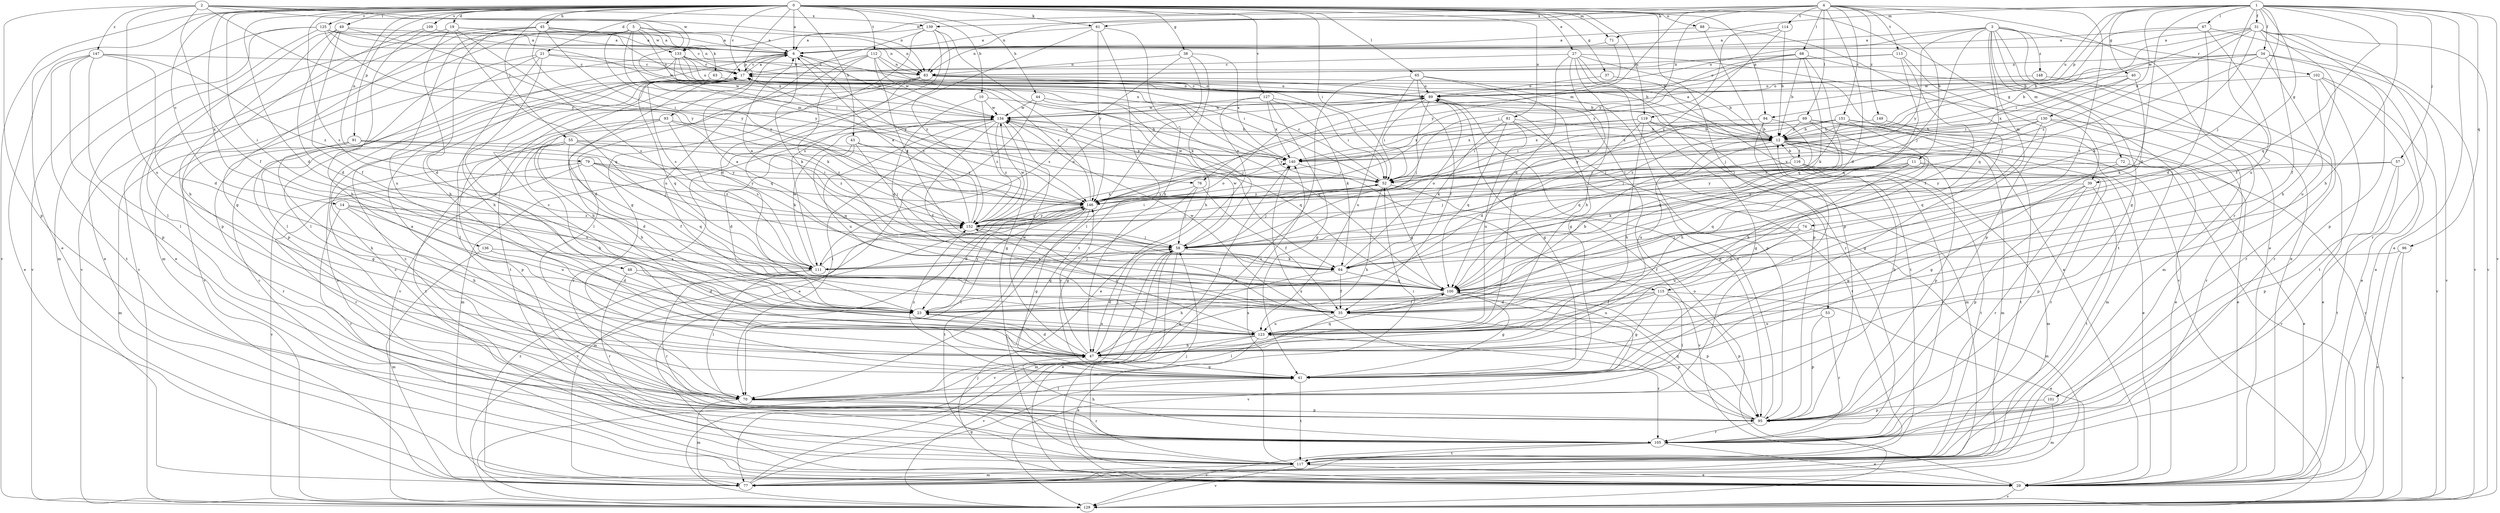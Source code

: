strict digraph  {
0;
1;
2;
3;
4;
5;
6;
10;
11;
12;
14;
17;
19;
21;
23;
27;
29;
31;
34;
35;
37;
38;
39;
40;
41;
43;
44;
45;
47;
48;
49;
52;
53;
55;
57;
58;
61;
63;
64;
65;
67;
68;
69;
70;
71;
72;
74;
76;
77;
79;
81;
83;
88;
89;
91;
93;
94;
95;
96;
100;
101;
102;
105;
109;
111;
112;
113;
114;
115;
116;
117;
119;
123;
125;
127;
129;
130;
133;
134;
136;
139;
140;
146;
147;
148;
149;
151;
152;
0 -> 6  [label=a];
0 -> 10  [label=b];
0 -> 14  [label=c];
0 -> 17  [label=c];
0 -> 19  [label=d];
0 -> 21  [label=d];
0 -> 23  [label=d];
0 -> 27  [label=e];
0 -> 29  [label=e];
0 -> 37  [label=g];
0 -> 38  [label=g];
0 -> 39  [label=g];
0 -> 43  [label=h];
0 -> 44  [label=h];
0 -> 45  [label=h];
0 -> 48  [label=i];
0 -> 49  [label=i];
0 -> 52  [label=i];
0 -> 53  [label=j];
0 -> 55  [label=j];
0 -> 61  [label=k];
0 -> 65  [label=l];
0 -> 71  [label=m];
0 -> 79  [label=n];
0 -> 81  [label=n];
0 -> 88  [label=o];
0 -> 91  [label=p];
0 -> 93  [label=p];
0 -> 94  [label=p];
0 -> 109  [label=s];
0 -> 111  [label=s];
0 -> 112  [label=t];
0 -> 119  [label=u];
0 -> 125  [label=v];
0 -> 127  [label=v];
0 -> 129  [label=v];
0 -> 136  [label=x];
1 -> 23  [label=d];
1 -> 29  [label=e];
1 -> 31  [label=f];
1 -> 34  [label=f];
1 -> 39  [label=g];
1 -> 40  [label=g];
1 -> 47  [label=h];
1 -> 57  [label=j];
1 -> 58  [label=j];
1 -> 67  [label=l];
1 -> 71  [label=m];
1 -> 94  [label=p];
1 -> 96  [label=q];
1 -> 100  [label=q];
1 -> 119  [label=u];
1 -> 123  [label=u];
1 -> 129  [label=v];
1 -> 130  [label=w];
1 -> 139  [label=x];
2 -> 35  [label=f];
2 -> 83  [label=n];
2 -> 95  [label=p];
2 -> 123  [label=u];
2 -> 133  [label=w];
2 -> 139  [label=x];
2 -> 140  [label=x];
2 -> 146  [label=y];
2 -> 147  [label=z];
3 -> 6  [label=a];
3 -> 29  [label=e];
3 -> 41  [label=g];
3 -> 58  [label=j];
3 -> 72  [label=m];
3 -> 74  [label=m];
3 -> 89  [label=o];
3 -> 100  [label=q];
3 -> 101  [label=r];
3 -> 102  [label=r];
3 -> 146  [label=y];
3 -> 148  [label=z];
4 -> 11  [label=b];
4 -> 23  [label=d];
4 -> 29  [label=e];
4 -> 61  [label=k];
4 -> 68  [label=l];
4 -> 69  [label=l];
4 -> 76  [label=m];
4 -> 83  [label=n];
4 -> 113  [label=t];
4 -> 114  [label=t];
4 -> 115  [label=t];
4 -> 133  [label=w];
4 -> 146  [label=y];
4 -> 149  [label=z];
4 -> 151  [label=z];
5 -> 6  [label=a];
5 -> 52  [label=i];
5 -> 63  [label=k];
5 -> 76  [label=m];
5 -> 77  [label=m];
5 -> 129  [label=v];
5 -> 133  [label=w];
5 -> 140  [label=x];
5 -> 146  [label=y];
6 -> 17  [label=c];
6 -> 64  [label=k];
6 -> 111  [label=s];
6 -> 129  [label=v];
6 -> 134  [label=w];
6 -> 146  [label=y];
10 -> 100  [label=q];
10 -> 115  [label=t];
10 -> 134  [label=w];
10 -> 152  [label=z];
11 -> 47  [label=h];
11 -> 52  [label=i];
11 -> 64  [label=k];
11 -> 95  [label=p];
11 -> 100  [label=q];
11 -> 105  [label=r];
11 -> 146  [label=y];
12 -> 6  [label=a];
12 -> 29  [label=e];
12 -> 77  [label=m];
12 -> 95  [label=p];
12 -> 116  [label=t];
12 -> 117  [label=t];
12 -> 123  [label=u];
12 -> 129  [label=v];
12 -> 140  [label=x];
14 -> 47  [label=h];
14 -> 105  [label=r];
14 -> 111  [label=s];
14 -> 123  [label=u];
14 -> 152  [label=z];
17 -> 6  [label=a];
17 -> 12  [label=b];
17 -> 23  [label=d];
17 -> 29  [label=e];
17 -> 47  [label=h];
17 -> 70  [label=l];
17 -> 89  [label=o];
19 -> 6  [label=a];
19 -> 23  [label=d];
19 -> 29  [label=e];
19 -> 83  [label=n];
19 -> 100  [label=q];
19 -> 111  [label=s];
21 -> 12  [label=b];
21 -> 17  [label=c];
21 -> 47  [label=h];
21 -> 70  [label=l];
21 -> 95  [label=p];
21 -> 123  [label=u];
23 -> 123  [label=u];
23 -> 146  [label=y];
27 -> 17  [label=c];
27 -> 29  [label=e];
27 -> 47  [label=h];
27 -> 95  [label=p];
27 -> 100  [label=q];
27 -> 105  [label=r];
27 -> 123  [label=u];
27 -> 129  [label=v];
29 -> 17  [label=c];
29 -> 89  [label=o];
29 -> 129  [label=v];
31 -> 6  [label=a];
31 -> 12  [label=b];
31 -> 35  [label=f];
31 -> 47  [label=h];
31 -> 52  [label=i];
31 -> 64  [label=k];
31 -> 95  [label=p];
31 -> 105  [label=r];
31 -> 129  [label=v];
31 -> 152  [label=z];
34 -> 12  [label=b];
34 -> 29  [label=e];
34 -> 58  [label=j];
34 -> 83  [label=n];
34 -> 123  [label=u];
34 -> 129  [label=v];
34 -> 134  [label=w];
35 -> 12  [label=b];
35 -> 70  [label=l];
35 -> 95  [label=p];
35 -> 123  [label=u];
35 -> 134  [label=w];
37 -> 89  [label=o];
37 -> 117  [label=t];
38 -> 47  [label=h];
38 -> 70  [label=l];
38 -> 83  [label=n];
38 -> 111  [label=s];
38 -> 140  [label=x];
39 -> 41  [label=g];
39 -> 95  [label=p];
39 -> 105  [label=r];
39 -> 117  [label=t];
39 -> 146  [label=y];
40 -> 52  [label=i];
40 -> 64  [label=k];
40 -> 89  [label=o];
40 -> 140  [label=x];
41 -> 70  [label=l];
41 -> 117  [label=t];
41 -> 152  [label=z];
43 -> 23  [label=d];
43 -> 58  [label=j];
43 -> 100  [label=q];
43 -> 140  [label=x];
43 -> 146  [label=y];
44 -> 29  [label=e];
44 -> 58  [label=j];
44 -> 100  [label=q];
44 -> 134  [label=w];
45 -> 6  [label=a];
45 -> 41  [label=g];
45 -> 47  [label=h];
45 -> 52  [label=i];
45 -> 83  [label=n];
45 -> 89  [label=o];
45 -> 123  [label=u];
45 -> 129  [label=v];
45 -> 152  [label=z];
47 -> 23  [label=d];
47 -> 41  [label=g];
47 -> 58  [label=j];
47 -> 100  [label=q];
47 -> 134  [label=w];
47 -> 146  [label=y];
48 -> 23  [label=d];
48 -> 100  [label=q];
48 -> 105  [label=r];
49 -> 6  [label=a];
49 -> 23  [label=d];
49 -> 35  [label=f];
49 -> 47  [label=h];
49 -> 70  [label=l];
49 -> 146  [label=y];
52 -> 17  [label=c];
52 -> 47  [label=h];
52 -> 58  [label=j];
52 -> 100  [label=q];
52 -> 129  [label=v];
52 -> 134  [label=w];
52 -> 146  [label=y];
53 -> 95  [label=p];
53 -> 105  [label=r];
53 -> 123  [label=u];
55 -> 23  [label=d];
55 -> 35  [label=f];
55 -> 41  [label=g];
55 -> 47  [label=h];
55 -> 64  [label=k];
55 -> 140  [label=x];
55 -> 152  [label=z];
57 -> 52  [label=i];
57 -> 95  [label=p];
57 -> 117  [label=t];
57 -> 146  [label=y];
58 -> 6  [label=a];
58 -> 29  [label=e];
58 -> 64  [label=k];
58 -> 77  [label=m];
58 -> 111  [label=s];
58 -> 129  [label=v];
58 -> 134  [label=w];
61 -> 6  [label=a];
61 -> 47  [label=h];
61 -> 111  [label=s];
61 -> 117  [label=t];
61 -> 146  [label=y];
63 -> 89  [label=o];
63 -> 100  [label=q];
64 -> 6  [label=a];
64 -> 35  [label=f];
64 -> 47  [label=h];
64 -> 89  [label=o];
64 -> 100  [label=q];
65 -> 29  [label=e];
65 -> 35  [label=f];
65 -> 41  [label=g];
65 -> 89  [label=o];
65 -> 95  [label=p];
65 -> 123  [label=u];
67 -> 6  [label=a];
67 -> 12  [label=b];
67 -> 23  [label=d];
67 -> 35  [label=f];
67 -> 129  [label=v];
68 -> 12  [label=b];
68 -> 17  [label=c];
68 -> 52  [label=i];
68 -> 64  [label=k];
68 -> 77  [label=m];
68 -> 89  [label=o];
68 -> 100  [label=q];
69 -> 12  [label=b];
69 -> 29  [label=e];
69 -> 47  [label=h];
69 -> 52  [label=i];
69 -> 100  [label=q];
69 -> 129  [label=v];
69 -> 140  [label=x];
69 -> 146  [label=y];
70 -> 6  [label=a];
70 -> 12  [label=b];
70 -> 52  [label=i];
70 -> 77  [label=m];
70 -> 95  [label=p];
70 -> 105  [label=r];
71 -> 83  [label=n];
71 -> 146  [label=y];
72 -> 29  [label=e];
72 -> 41  [label=g];
72 -> 52  [label=i];
74 -> 35  [label=f];
74 -> 58  [label=j];
74 -> 77  [label=m];
74 -> 123  [label=u];
76 -> 35  [label=f];
76 -> 41  [label=g];
76 -> 58  [label=j];
76 -> 146  [label=y];
77 -> 41  [label=g];
77 -> 140  [label=x];
77 -> 152  [label=z];
79 -> 52  [label=i];
79 -> 100  [label=q];
79 -> 105  [label=r];
79 -> 129  [label=v];
79 -> 146  [label=y];
79 -> 152  [label=z];
81 -> 12  [label=b];
81 -> 64  [label=k];
81 -> 100  [label=q];
81 -> 117  [label=t];
81 -> 123  [label=u];
81 -> 140  [label=x];
83 -> 12  [label=b];
83 -> 52  [label=i];
83 -> 89  [label=o];
83 -> 100  [label=q];
83 -> 117  [label=t];
83 -> 129  [label=v];
88 -> 6  [label=a];
88 -> 95  [label=p];
88 -> 117  [label=t];
89 -> 17  [label=c];
89 -> 41  [label=g];
89 -> 52  [label=i];
89 -> 58  [label=j];
89 -> 95  [label=p];
89 -> 134  [label=w];
91 -> 47  [label=h];
91 -> 58  [label=j];
91 -> 77  [label=m];
91 -> 105  [label=r];
91 -> 140  [label=x];
91 -> 146  [label=y];
93 -> 12  [label=b];
93 -> 47  [label=h];
93 -> 95  [label=p];
93 -> 111  [label=s];
93 -> 117  [label=t];
93 -> 152  [label=z];
94 -> 12  [label=b];
94 -> 70  [label=l];
94 -> 100  [label=q];
94 -> 140  [label=x];
95 -> 89  [label=o];
95 -> 100  [label=q];
95 -> 105  [label=r];
95 -> 140  [label=x];
96 -> 29  [label=e];
96 -> 111  [label=s];
96 -> 129  [label=v];
100 -> 23  [label=d];
100 -> 35  [label=f];
100 -> 41  [label=g];
100 -> 95  [label=p];
100 -> 129  [label=v];
101 -> 77  [label=m];
101 -> 95  [label=p];
102 -> 29  [label=e];
102 -> 89  [label=o];
102 -> 105  [label=r];
102 -> 117  [label=t];
102 -> 129  [label=v];
105 -> 17  [label=c];
105 -> 29  [label=e];
105 -> 47  [label=h];
105 -> 117  [label=t];
105 -> 129  [label=v];
109 -> 6  [label=a];
109 -> 47  [label=h];
109 -> 95  [label=p];
111 -> 58  [label=j];
111 -> 70  [label=l];
111 -> 89  [label=o];
111 -> 105  [label=r];
111 -> 134  [label=w];
112 -> 17  [label=c];
112 -> 58  [label=j];
112 -> 64  [label=k];
112 -> 70  [label=l];
112 -> 83  [label=n];
112 -> 134  [label=w];
112 -> 146  [label=y];
113 -> 35  [label=f];
113 -> 83  [label=n];
113 -> 95  [label=p];
113 -> 100  [label=q];
113 -> 134  [label=w];
114 -> 6  [label=a];
114 -> 12  [label=b];
114 -> 146  [label=y];
114 -> 152  [label=z];
115 -> 23  [label=d];
115 -> 29  [label=e];
115 -> 35  [label=f];
115 -> 41  [label=g];
115 -> 70  [label=l];
115 -> 95  [label=p];
115 -> 123  [label=u];
116 -> 12  [label=b];
116 -> 52  [label=i];
116 -> 58  [label=j];
116 -> 77  [label=m];
116 -> 105  [label=r];
116 -> 117  [label=t];
117 -> 17  [label=c];
117 -> 29  [label=e];
117 -> 58  [label=j];
117 -> 77  [label=m];
117 -> 129  [label=v];
117 -> 140  [label=x];
119 -> 12  [label=b];
119 -> 23  [label=d];
119 -> 41  [label=g];
119 -> 47  [label=h];
119 -> 52  [label=i];
119 -> 77  [label=m];
119 -> 146  [label=y];
123 -> 17  [label=c];
123 -> 29  [label=e];
123 -> 47  [label=h];
123 -> 105  [label=r];
123 -> 129  [label=v];
123 -> 152  [label=z];
125 -> 6  [label=a];
125 -> 17  [label=c];
125 -> 29  [label=e];
125 -> 77  [label=m];
125 -> 83  [label=n];
125 -> 129  [label=v];
125 -> 134  [label=w];
125 -> 146  [label=y];
127 -> 29  [label=e];
127 -> 41  [label=g];
127 -> 52  [label=i];
127 -> 64  [label=k];
127 -> 134  [label=w];
127 -> 140  [label=x];
129 -> 58  [label=j];
130 -> 12  [label=b];
130 -> 29  [label=e];
130 -> 100  [label=q];
130 -> 105  [label=r];
130 -> 146  [label=y];
130 -> 152  [label=z];
133 -> 12  [label=b];
133 -> 17  [label=c];
133 -> 52  [label=i];
133 -> 70  [label=l];
133 -> 83  [label=n];
133 -> 89  [label=o];
133 -> 134  [label=w];
134 -> 12  [label=b];
134 -> 35  [label=f];
134 -> 41  [label=g];
134 -> 70  [label=l];
134 -> 77  [label=m];
134 -> 100  [label=q];
134 -> 105  [label=r];
134 -> 123  [label=u];
134 -> 152  [label=z];
136 -> 23  [label=d];
136 -> 77  [label=m];
136 -> 111  [label=s];
139 -> 6  [label=a];
139 -> 23  [label=d];
139 -> 41  [label=g];
139 -> 64  [label=k];
139 -> 123  [label=u];
139 -> 152  [label=z];
140 -> 52  [label=i];
146 -> 17  [label=c];
146 -> 23  [label=d];
146 -> 41  [label=g];
146 -> 70  [label=l];
146 -> 77  [label=m];
146 -> 117  [label=t];
146 -> 129  [label=v];
146 -> 152  [label=z];
147 -> 17  [label=c];
147 -> 23  [label=d];
147 -> 29  [label=e];
147 -> 70  [label=l];
147 -> 95  [label=p];
147 -> 117  [label=t];
147 -> 152  [label=z];
148 -> 89  [label=o];
148 -> 105  [label=r];
149 -> 12  [label=b];
149 -> 41  [label=g];
151 -> 12  [label=b];
151 -> 29  [label=e];
151 -> 47  [label=h];
151 -> 58  [label=j];
151 -> 77  [label=m];
151 -> 140  [label=x];
151 -> 152  [label=z];
152 -> 6  [label=a];
152 -> 17  [label=c];
152 -> 35  [label=f];
152 -> 52  [label=i];
152 -> 58  [label=j];
152 -> 89  [label=o];
152 -> 134  [label=w];
152 -> 140  [label=x];
152 -> 146  [label=y];
}
